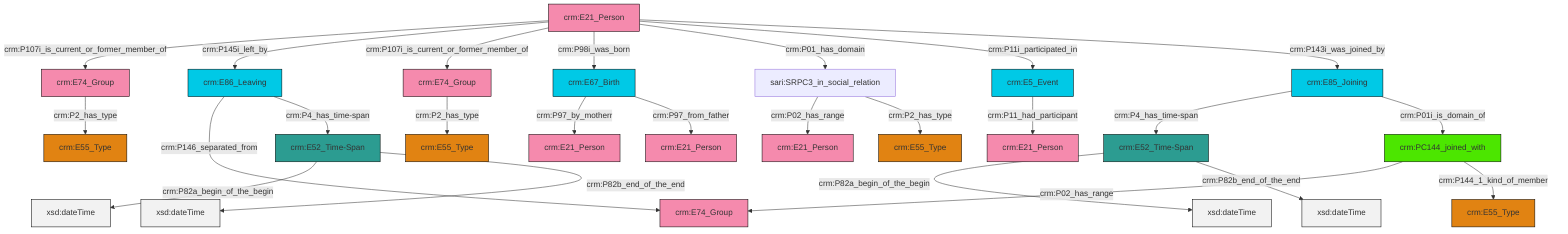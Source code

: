 graph TD
classDef Literal fill:#f2f2f2,stroke:#000000;
classDef CRM_Entity fill:#FFFFFF,stroke:#000000;
classDef Temporal_Entity fill:#00C9E6, stroke:#000000;
classDef Type fill:#E18312, stroke:#000000;
classDef Time-Span fill:#2C9C91, stroke:#000000;
classDef Appellation fill:#FFEB7F, stroke:#000000;
classDef Place fill:#008836, stroke:#000000;
classDef Persistent_Item fill:#B266B2, stroke:#000000;
classDef Conceptual_Object fill:#FFD700, stroke:#000000;
classDef Physical_Thing fill:#D2B48C, stroke:#000000;
classDef Actor fill:#f58aad, stroke:#000000;
classDef PC_Classes fill:#4ce600, stroke:#000000;
classDef Multi fill:#cccccc,stroke:#000000;

0["crm:PC144_joined_with"]:::PC_Classes -->|crm:P02_has_range| 1["crm:E74_Group"]:::Actor
2["crm:E86_Leaving"]:::Temporal_Entity -->|crm:P146_separated_from| 1["crm:E74_Group"]:::Actor
3["crm:E21_Person"]:::Actor -->|crm:P107i_is_current_or_former_member_of| 4["crm:E74_Group"]:::Actor
8["crm:E52_Time-Span"]:::Time-Span -->|crm:P82a_begin_of_the_begin| 9[xsd:dateTime]:::Literal
10["crm:E5_Event"]:::Temporal_Entity -->|crm:P11_had_participant| 11["crm:E21_Person"]:::Actor
3["crm:E21_Person"]:::Actor -->|crm:P145i_left_by| 2["crm:E86_Leaving"]:::Temporal_Entity
2["crm:E86_Leaving"]:::Temporal_Entity -->|crm:P4_has_time-span| 16["crm:E52_Time-Span"]:::Time-Span
16["crm:E52_Time-Span"]:::Time-Span -->|crm:P82a_begin_of_the_begin| 19[xsd:dateTime]:::Literal
8["crm:E52_Time-Span"]:::Time-Span -->|crm:P82b_end_of_the_end| 20[xsd:dateTime]:::Literal
0["crm:PC144_joined_with"]:::PC_Classes -->|crm:P144_1_kind_of_member| 17["crm:E55_Type"]:::Type
27["crm:E67_Birth"]:::Temporal_Entity -->|crm:P97_by_motherr| 14["crm:E21_Person"]:::Actor
3["crm:E21_Person"]:::Actor -->|crm:P107i_is_current_or_former_member_of| 33["crm:E74_Group"]:::Actor
3["crm:E21_Person"]:::Actor -->|crm:P98i_was_born| 27["crm:E67_Birth"]:::Temporal_Entity
33["crm:E74_Group"]:::Actor -->|crm:P2_has_type| 12["crm:E55_Type"]:::Type
3["crm:E21_Person"]:::Actor -->|crm:P01_has_domain| 30["sari:SRPC3_in_social_relation"]:::Default
3["crm:E21_Person"]:::Actor -->|crm:P11i_participated_in| 10["crm:E5_Event"]:::Temporal_Entity
30["sari:SRPC3_in_social_relation"]:::Default -->|crm:P02_has_range| 24["crm:E21_Person"]:::Actor
16["crm:E52_Time-Span"]:::Time-Span -->|crm:P82b_end_of_the_end| 39[xsd:dateTime]:::Literal
6["crm:E85_Joining"]:::Temporal_Entity -->|crm:P4_has_time-span| 8["crm:E52_Time-Span"]:::Time-Span
27["crm:E67_Birth"]:::Temporal_Entity -->|crm:P97_from_father| 28["crm:E21_Person"]:::Actor
4["crm:E74_Group"]:::Actor -->|crm:P2_has_type| 21["crm:E55_Type"]:::Type
6["crm:E85_Joining"]:::Temporal_Entity -->|crm:P01i_is_domain_of| 0["crm:PC144_joined_with"]:::PC_Classes
3["crm:E21_Person"]:::Actor -->|crm:P143i_was_joined_by| 6["crm:E85_Joining"]:::Temporal_Entity
30["sari:SRPC3_in_social_relation"]:::Default -->|crm:P2_has_type| 42["crm:E55_Type"]:::Type